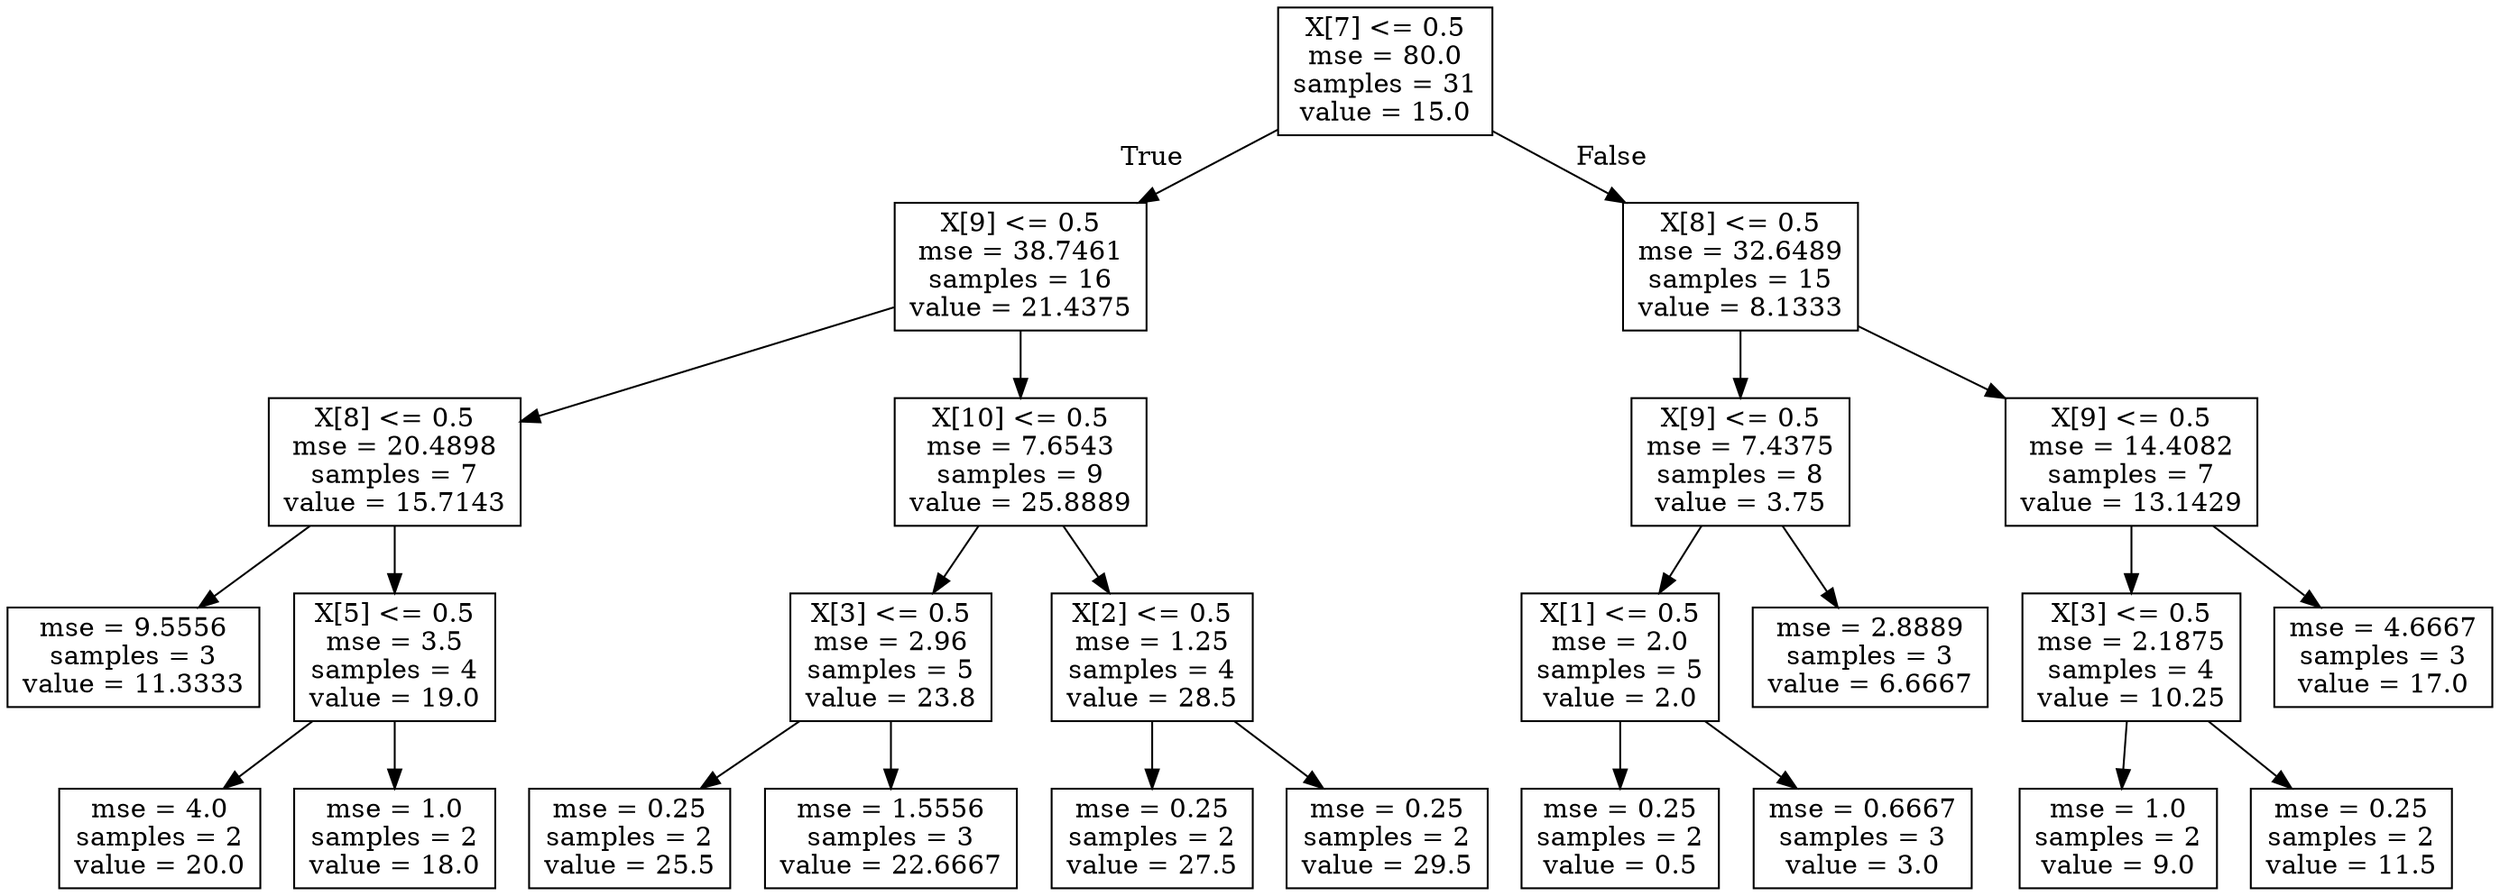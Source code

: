 digraph Tree {
node [shape=box] ;
0 [label="X[7] <= 0.5\nmse = 80.0\nsamples = 31\nvalue = 15.0"] ;
1 [label="X[9] <= 0.5\nmse = 38.7461\nsamples = 16\nvalue = 21.4375"] ;
0 -> 1 [labeldistance=2.5, labelangle=45, headlabel="True"] ;
2 [label="X[8] <= 0.5\nmse = 20.4898\nsamples = 7\nvalue = 15.7143"] ;
1 -> 2 ;
3 [label="mse = 9.5556\nsamples = 3\nvalue = 11.3333"] ;
2 -> 3 ;
4 [label="X[5] <= 0.5\nmse = 3.5\nsamples = 4\nvalue = 19.0"] ;
2 -> 4 ;
5 [label="mse = 4.0\nsamples = 2\nvalue = 20.0"] ;
4 -> 5 ;
6 [label="mse = 1.0\nsamples = 2\nvalue = 18.0"] ;
4 -> 6 ;
7 [label="X[10] <= 0.5\nmse = 7.6543\nsamples = 9\nvalue = 25.8889"] ;
1 -> 7 ;
8 [label="X[3] <= 0.5\nmse = 2.96\nsamples = 5\nvalue = 23.8"] ;
7 -> 8 ;
9 [label="mse = 0.25\nsamples = 2\nvalue = 25.5"] ;
8 -> 9 ;
10 [label="mse = 1.5556\nsamples = 3\nvalue = 22.6667"] ;
8 -> 10 ;
11 [label="X[2] <= 0.5\nmse = 1.25\nsamples = 4\nvalue = 28.5"] ;
7 -> 11 ;
12 [label="mse = 0.25\nsamples = 2\nvalue = 27.5"] ;
11 -> 12 ;
13 [label="mse = 0.25\nsamples = 2\nvalue = 29.5"] ;
11 -> 13 ;
14 [label="X[8] <= 0.5\nmse = 32.6489\nsamples = 15\nvalue = 8.1333"] ;
0 -> 14 [labeldistance=2.5, labelangle=-45, headlabel="False"] ;
15 [label="X[9] <= 0.5\nmse = 7.4375\nsamples = 8\nvalue = 3.75"] ;
14 -> 15 ;
16 [label="X[1] <= 0.5\nmse = 2.0\nsamples = 5\nvalue = 2.0"] ;
15 -> 16 ;
17 [label="mse = 0.25\nsamples = 2\nvalue = 0.5"] ;
16 -> 17 ;
18 [label="mse = 0.6667\nsamples = 3\nvalue = 3.0"] ;
16 -> 18 ;
19 [label="mse = 2.8889\nsamples = 3\nvalue = 6.6667"] ;
15 -> 19 ;
20 [label="X[9] <= 0.5\nmse = 14.4082\nsamples = 7\nvalue = 13.1429"] ;
14 -> 20 ;
21 [label="X[3] <= 0.5\nmse = 2.1875\nsamples = 4\nvalue = 10.25"] ;
20 -> 21 ;
22 [label="mse = 1.0\nsamples = 2\nvalue = 9.0"] ;
21 -> 22 ;
23 [label="mse = 0.25\nsamples = 2\nvalue = 11.5"] ;
21 -> 23 ;
24 [label="mse = 4.6667\nsamples = 3\nvalue = 17.0"] ;
20 -> 24 ;
}